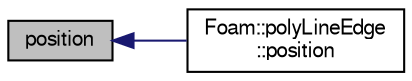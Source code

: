 digraph "position"
{
  bgcolor="transparent";
  edge [fontname="FreeSans",fontsize="10",labelfontname="FreeSans",labelfontsize="10"];
  node [fontname="FreeSans",fontsize="10",shape=record];
  rankdir="LR";
  Node51 [label="position",height=0.2,width=0.4,color="black", fillcolor="grey75", style="filled", fontcolor="black"];
  Node51 -> Node52 [dir="back",color="midnightblue",fontsize="10",style="solid",fontname="FreeSans"];
  Node52 [label="Foam::polyLineEdge\l::position",height=0.2,width=0.4,color="black",URL="$a24754.html#a42dfd654e4ed87b5d22015dabbb44b0c",tooltip="Return the point position corresponding to the curve parameter. "];
}

